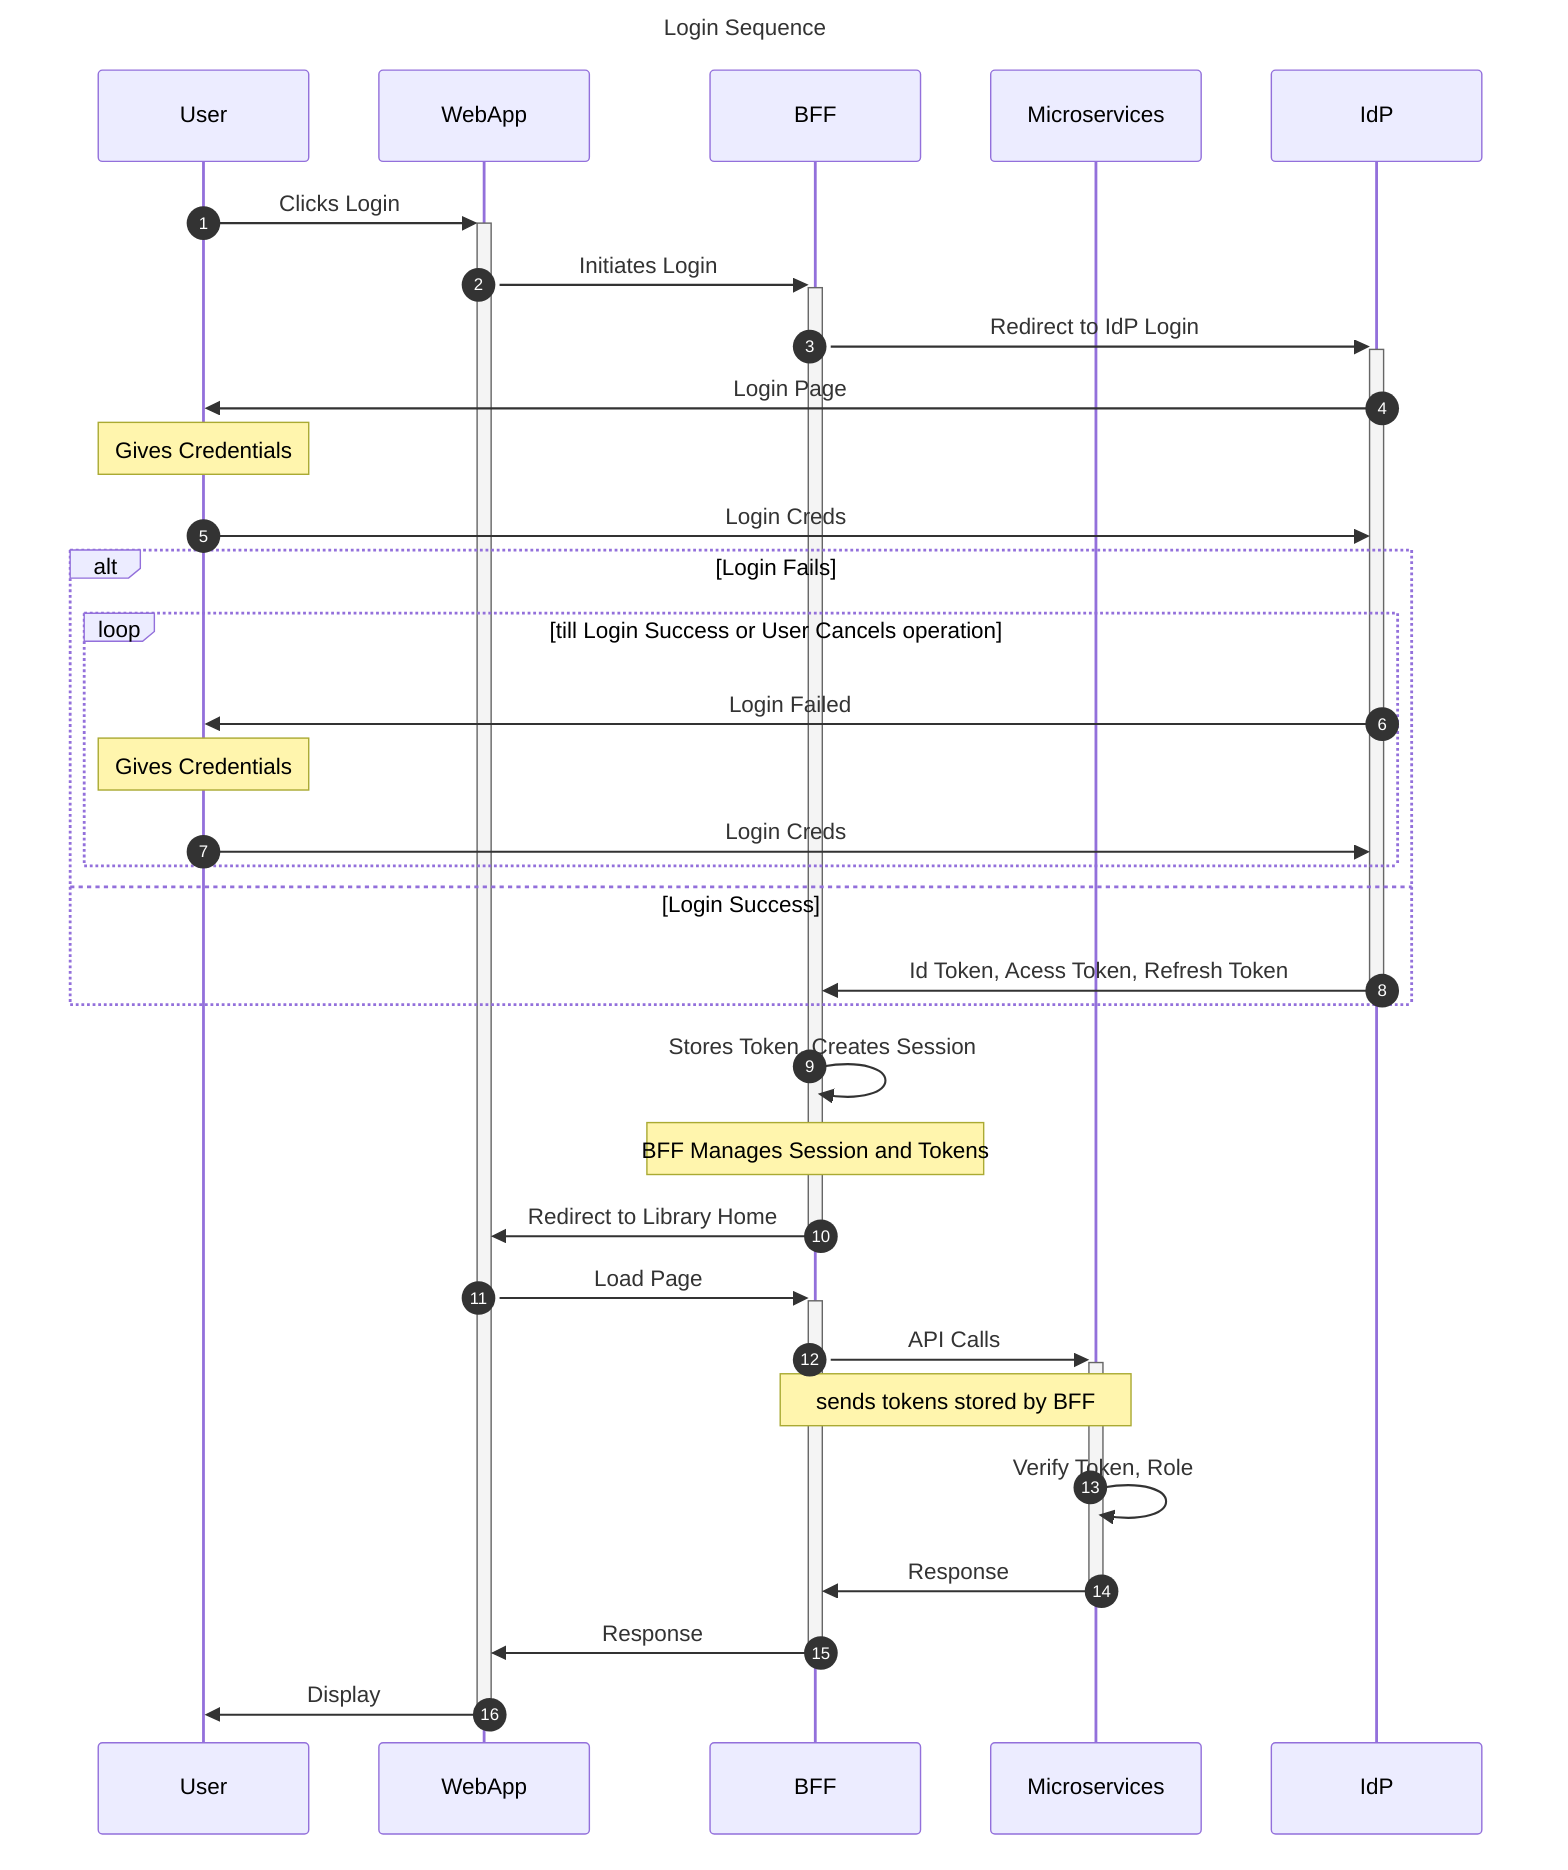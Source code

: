 ---
title: Login Sequence
---
sequenceDiagram 
    autonumber
    participant User
    participant WebApp
    participant BFF
    participant Microservices
    participant IdP
    
    User->>+WebApp: Clicks Login
    WebApp->>+BFF: Initiates Login
    BFF->>+IdP: Redirect to IdP Login
    IdP->>User: Login Page
    Note over User: Gives Credentials
    User->>IdP: Login Creds
    alt Login Fails
    loop till Login Success or User Cancels operation
        IdP->>User: Login Failed
        Note over User: Gives Credentials
        User->>IdP: Login Creds
    end
    else Login Success
    IdP->>-BFF: Id Token, Acess Token, Refresh Token
    end
    BFF->>BFF: Stores Token, Creates Session
    Note over BFF: BFF Manages Session and Tokens
    BFF->>-WebApp: Redirect to Library Home
    WebApp->>+BFF: Load Page
    BFF->>+Microservices: API Calls
    Note over BFF,Microservices: sends tokens stored by BFF
    Microservices->>Microservices: Verify Token, Role
    Microservices->>-BFF: Response
    BFF->>-WebApp: Response
    WebApp->>-User: Display